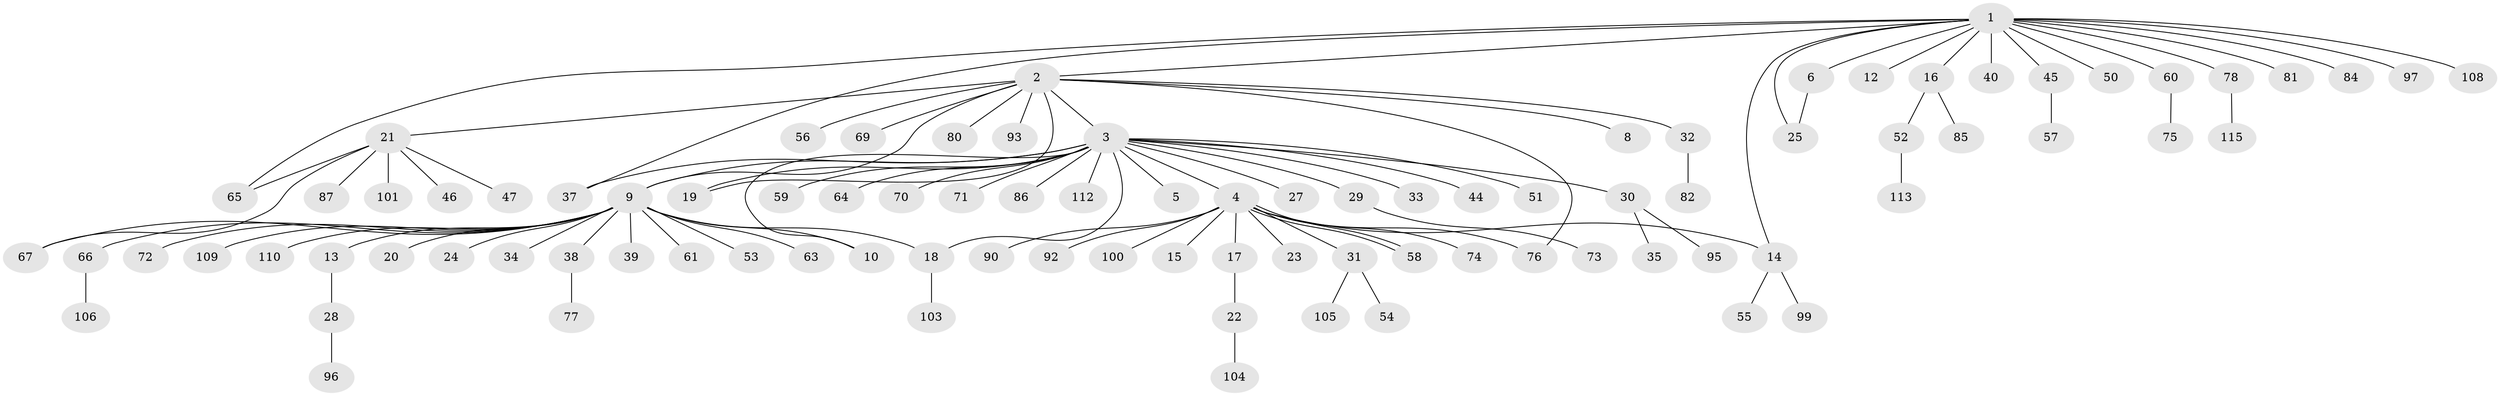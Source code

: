 // original degree distribution, {15: 0.008695652173913044, 13: 0.008695652173913044, 20: 0.008695652173913044, 14: 0.008695652173913044, 2: 0.21739130434782608, 1: 0.6173913043478261, 3: 0.0782608695652174, 17: 0.008695652173913044, 4: 0.034782608695652174, 7: 0.008695652173913044}
// Generated by graph-tools (version 1.1) at 2025/11/02/27/25 16:11:11]
// undirected, 93 vertices, 103 edges
graph export_dot {
graph [start="1"]
  node [color=gray90,style=filled];
  1 [super="+48"];
  2 [super="+91"];
  3 [super="+43"];
  4 [super="+7"];
  5 [super="+111"];
  6;
  8;
  9 [super="+11"];
  10 [super="+68"];
  12 [super="+26"];
  13;
  14 [super="+83"];
  15;
  16 [super="+36"];
  17;
  18 [super="+41"];
  19;
  20;
  21 [super="+49"];
  22 [super="+62"];
  23;
  24;
  25;
  27;
  28 [super="+107"];
  29 [super="+88"];
  30 [super="+79"];
  31 [super="+42"];
  32;
  33;
  34;
  35;
  37;
  38 [super="+94"];
  39;
  40;
  44 [super="+114"];
  45;
  46;
  47;
  50;
  51 [super="+98"];
  52;
  53;
  54;
  55;
  56;
  57;
  58;
  59;
  60;
  61;
  63;
  64;
  65;
  66;
  67;
  69;
  70;
  71;
  72;
  73;
  74;
  75;
  76;
  77;
  78 [super="+89"];
  80;
  81;
  82 [super="+102"];
  84;
  85;
  86;
  87;
  90;
  92;
  93;
  95;
  96;
  97;
  99;
  100;
  101;
  103;
  104;
  105;
  106;
  108;
  109;
  110;
  112;
  113;
  115;
  1 -- 2;
  1 -- 6;
  1 -- 12;
  1 -- 14;
  1 -- 16;
  1 -- 25;
  1 -- 40;
  1 -- 45;
  1 -- 50;
  1 -- 60;
  1 -- 78;
  1 -- 81;
  1 -- 84;
  1 -- 108;
  1 -- 65;
  1 -- 37;
  1 -- 97;
  2 -- 3;
  2 -- 8;
  2 -- 19;
  2 -- 21;
  2 -- 32;
  2 -- 56;
  2 -- 69;
  2 -- 76;
  2 -- 80;
  2 -- 93;
  2 -- 9;
  3 -- 4;
  3 -- 5;
  3 -- 9;
  3 -- 10;
  3 -- 19;
  3 -- 27;
  3 -- 29;
  3 -- 30;
  3 -- 33;
  3 -- 37;
  3 -- 44;
  3 -- 51;
  3 -- 59;
  3 -- 70;
  3 -- 71;
  3 -- 86;
  3 -- 112;
  3 -- 64;
  3 -- 18;
  4 -- 15;
  4 -- 17;
  4 -- 23;
  4 -- 31;
  4 -- 58;
  4 -- 58;
  4 -- 74;
  4 -- 76;
  4 -- 90;
  4 -- 92;
  4 -- 100;
  4 -- 14;
  6 -- 25;
  9 -- 13;
  9 -- 66;
  9 -- 67;
  9 -- 72;
  9 -- 10;
  9 -- 18;
  9 -- 20;
  9 -- 24;
  9 -- 34;
  9 -- 38;
  9 -- 39;
  9 -- 109;
  9 -- 110;
  9 -- 53;
  9 -- 61;
  9 -- 63;
  13 -- 28;
  14 -- 55;
  14 -- 99;
  16 -- 52;
  16 -- 85;
  17 -- 22;
  18 -- 103;
  21 -- 46;
  21 -- 47;
  21 -- 65;
  21 -- 67;
  21 -- 87;
  21 -- 101;
  22 -- 104;
  28 -- 96;
  29 -- 73;
  30 -- 35;
  30 -- 95;
  31 -- 54;
  31 -- 105;
  32 -- 82;
  38 -- 77;
  45 -- 57;
  52 -- 113;
  60 -- 75;
  66 -- 106;
  78 -- 115;
}
